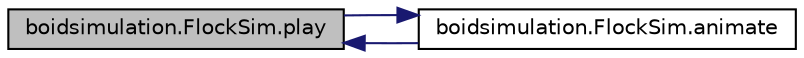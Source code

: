 digraph "boidsimulation.FlockSim.play"
{
  edge [fontname="Helvetica",fontsize="10",labelfontname="Helvetica",labelfontsize="10"];
  node [fontname="Helvetica",fontsize="10",shape=record];
  rankdir="LR";
  Node1 [label="boidsimulation.FlockSim.play",height=0.2,width=0.4,color="black", fillcolor="grey75", style="filled" fontcolor="black"];
  Node1 -> Node2 [dir="back",color="midnightblue",fontsize="10",style="solid"];
  Node2 [label="boidsimulation.FlockSim.animate",height=0.2,width=0.4,color="black", fillcolor="white", style="filled",URL="$classboidsimulation_1_1FlockSim.html#a4fb29f4acff12a3d9b9a88280501320d",tooltip="Renders and then allows interactive playback of the swarm simulation data. "];
  Node2 -> Node1 [dir="back",color="midnightblue",fontsize="10",style="solid"];
}

